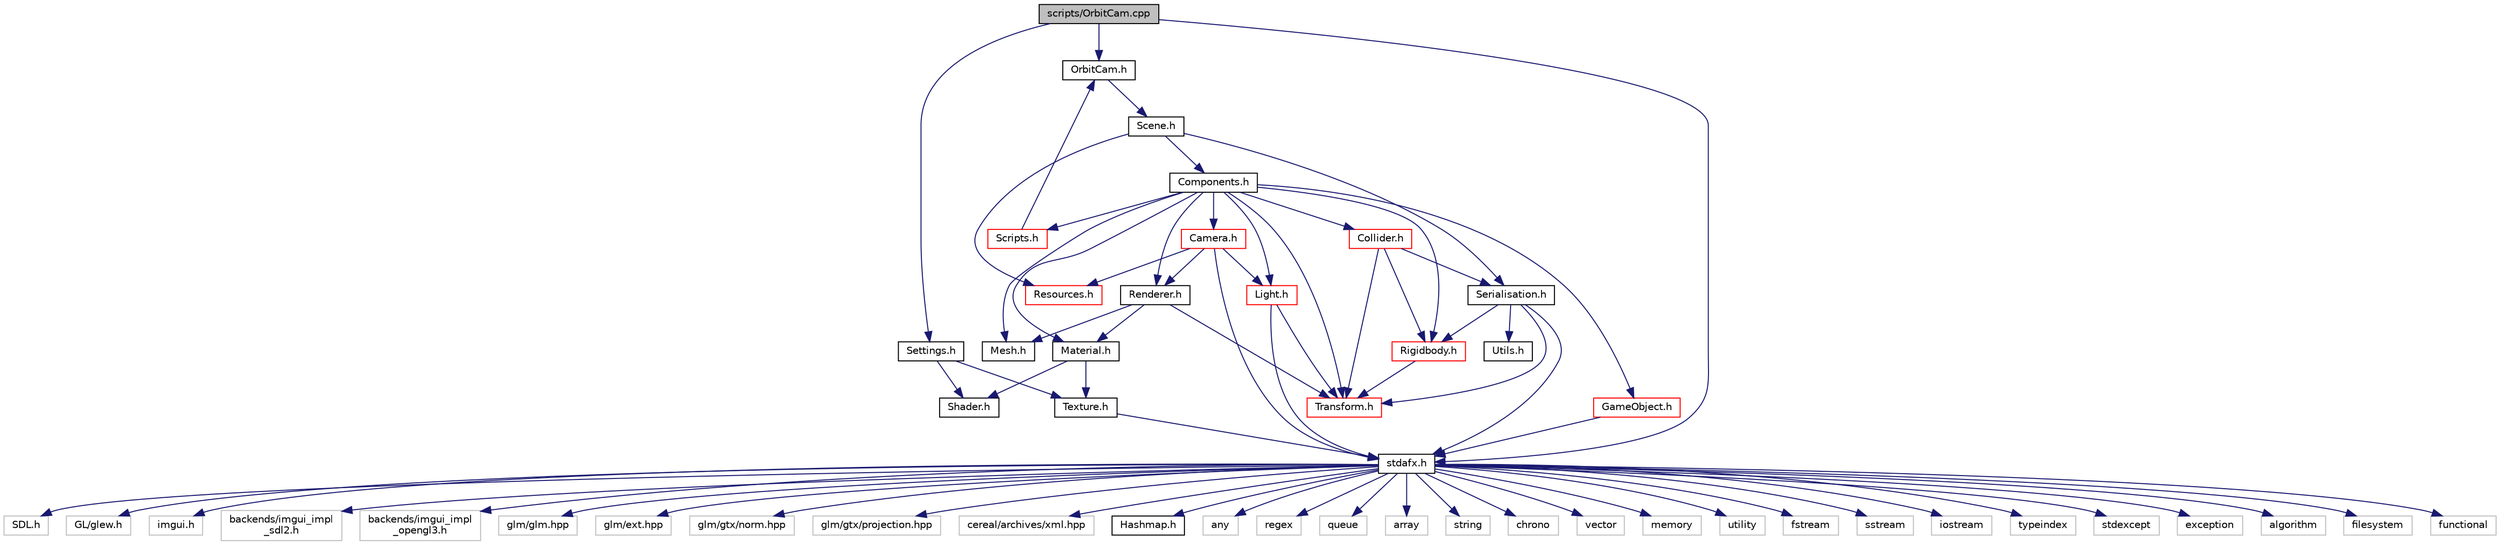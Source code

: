digraph "scripts/OrbitCam.cpp"
{
 // LATEX_PDF_SIZE
  edge [fontname="Helvetica",fontsize="10",labelfontname="Helvetica",labelfontsize="10"];
  node [fontname="Helvetica",fontsize="10",shape=record];
  Node1 [label="scripts/OrbitCam.cpp",height=0.2,width=0.4,color="black", fillcolor="grey75", style="filled", fontcolor="black",tooltip=" "];
  Node1 -> Node2 [color="midnightblue",fontsize="10",style="solid",fontname="Helvetica"];
  Node2 [label="stdafx.h",height=0.2,width=0.4,color="black", fillcolor="white", style="filled",URL="$stdafx_8h.html",tooltip=" "];
  Node2 -> Node3 [color="midnightblue",fontsize="10",style="solid",fontname="Helvetica"];
  Node3 [label="SDL.h",height=0.2,width=0.4,color="grey75", fillcolor="white", style="filled",tooltip=" "];
  Node2 -> Node4 [color="midnightblue",fontsize="10",style="solid",fontname="Helvetica"];
  Node4 [label="GL/glew.h",height=0.2,width=0.4,color="grey75", fillcolor="white", style="filled",tooltip=" "];
  Node2 -> Node5 [color="midnightblue",fontsize="10",style="solid",fontname="Helvetica"];
  Node5 [label="imgui.h",height=0.2,width=0.4,color="grey75", fillcolor="white", style="filled",tooltip=" "];
  Node2 -> Node6 [color="midnightblue",fontsize="10",style="solid",fontname="Helvetica"];
  Node6 [label="backends/imgui_impl\l_sdl2.h",height=0.2,width=0.4,color="grey75", fillcolor="white", style="filled",tooltip=" "];
  Node2 -> Node7 [color="midnightblue",fontsize="10",style="solid",fontname="Helvetica"];
  Node7 [label="backends/imgui_impl\l_opengl3.h",height=0.2,width=0.4,color="grey75", fillcolor="white", style="filled",tooltip=" "];
  Node2 -> Node8 [color="midnightblue",fontsize="10",style="solid",fontname="Helvetica"];
  Node8 [label="glm/glm.hpp",height=0.2,width=0.4,color="grey75", fillcolor="white", style="filled",tooltip=" "];
  Node2 -> Node9 [color="midnightblue",fontsize="10",style="solid",fontname="Helvetica"];
  Node9 [label="glm/ext.hpp",height=0.2,width=0.4,color="grey75", fillcolor="white", style="filled",tooltip=" "];
  Node2 -> Node10 [color="midnightblue",fontsize="10",style="solid",fontname="Helvetica"];
  Node10 [label="glm/gtx/norm.hpp",height=0.2,width=0.4,color="grey75", fillcolor="white", style="filled",tooltip=" "];
  Node2 -> Node11 [color="midnightblue",fontsize="10",style="solid",fontname="Helvetica"];
  Node11 [label="glm/gtx/projection.hpp",height=0.2,width=0.4,color="grey75", fillcolor="white", style="filled",tooltip=" "];
  Node2 -> Node12 [color="midnightblue",fontsize="10",style="solid",fontname="Helvetica"];
  Node12 [label="cereal/archives/xml.hpp",height=0.2,width=0.4,color="grey75", fillcolor="white", style="filled",tooltip=" "];
  Node2 -> Node13 [color="midnightblue",fontsize="10",style="solid",fontname="Helvetica"];
  Node13 [label="Hashmap.h",height=0.2,width=0.4,color="black", fillcolor="white", style="filled",URL="$_hashmap_8h.html",tooltip=" "];
  Node2 -> Node14 [color="midnightblue",fontsize="10",style="solid",fontname="Helvetica"];
  Node14 [label="any",height=0.2,width=0.4,color="grey75", fillcolor="white", style="filled",tooltip=" "];
  Node2 -> Node15 [color="midnightblue",fontsize="10",style="solid",fontname="Helvetica"];
  Node15 [label="regex",height=0.2,width=0.4,color="grey75", fillcolor="white", style="filled",tooltip=" "];
  Node2 -> Node16 [color="midnightblue",fontsize="10",style="solid",fontname="Helvetica"];
  Node16 [label="queue",height=0.2,width=0.4,color="grey75", fillcolor="white", style="filled",tooltip=" "];
  Node2 -> Node17 [color="midnightblue",fontsize="10",style="solid",fontname="Helvetica"];
  Node17 [label="array",height=0.2,width=0.4,color="grey75", fillcolor="white", style="filled",tooltip=" "];
  Node2 -> Node18 [color="midnightblue",fontsize="10",style="solid",fontname="Helvetica"];
  Node18 [label="string",height=0.2,width=0.4,color="grey75", fillcolor="white", style="filled",tooltip=" "];
  Node2 -> Node19 [color="midnightblue",fontsize="10",style="solid",fontname="Helvetica"];
  Node19 [label="chrono",height=0.2,width=0.4,color="grey75", fillcolor="white", style="filled",tooltip=" "];
  Node2 -> Node20 [color="midnightblue",fontsize="10",style="solid",fontname="Helvetica"];
  Node20 [label="vector",height=0.2,width=0.4,color="grey75", fillcolor="white", style="filled",tooltip=" "];
  Node2 -> Node21 [color="midnightblue",fontsize="10",style="solid",fontname="Helvetica"];
  Node21 [label="memory",height=0.2,width=0.4,color="grey75", fillcolor="white", style="filled",tooltip=" "];
  Node2 -> Node22 [color="midnightblue",fontsize="10",style="solid",fontname="Helvetica"];
  Node22 [label="utility",height=0.2,width=0.4,color="grey75", fillcolor="white", style="filled",tooltip=" "];
  Node2 -> Node23 [color="midnightblue",fontsize="10",style="solid",fontname="Helvetica"];
  Node23 [label="fstream",height=0.2,width=0.4,color="grey75", fillcolor="white", style="filled",tooltip=" "];
  Node2 -> Node24 [color="midnightblue",fontsize="10",style="solid",fontname="Helvetica"];
  Node24 [label="sstream",height=0.2,width=0.4,color="grey75", fillcolor="white", style="filled",tooltip=" "];
  Node2 -> Node25 [color="midnightblue",fontsize="10",style="solid",fontname="Helvetica"];
  Node25 [label="iostream",height=0.2,width=0.4,color="grey75", fillcolor="white", style="filled",tooltip=" "];
  Node2 -> Node26 [color="midnightblue",fontsize="10",style="solid",fontname="Helvetica"];
  Node26 [label="typeindex",height=0.2,width=0.4,color="grey75", fillcolor="white", style="filled",tooltip=" "];
  Node2 -> Node27 [color="midnightblue",fontsize="10",style="solid",fontname="Helvetica"];
  Node27 [label="stdexcept",height=0.2,width=0.4,color="grey75", fillcolor="white", style="filled",tooltip=" "];
  Node2 -> Node28 [color="midnightblue",fontsize="10",style="solid",fontname="Helvetica"];
  Node28 [label="exception",height=0.2,width=0.4,color="grey75", fillcolor="white", style="filled",tooltip=" "];
  Node2 -> Node29 [color="midnightblue",fontsize="10",style="solid",fontname="Helvetica"];
  Node29 [label="algorithm",height=0.2,width=0.4,color="grey75", fillcolor="white", style="filled",tooltip=" "];
  Node2 -> Node30 [color="midnightblue",fontsize="10",style="solid",fontname="Helvetica"];
  Node30 [label="filesystem",height=0.2,width=0.4,color="grey75", fillcolor="white", style="filled",tooltip=" "];
  Node2 -> Node31 [color="midnightblue",fontsize="10",style="solid",fontname="Helvetica"];
  Node31 [label="functional",height=0.2,width=0.4,color="grey75", fillcolor="white", style="filled",tooltip=" "];
  Node1 -> Node32 [color="midnightblue",fontsize="10",style="solid",fontname="Helvetica"];
  Node32 [label="OrbitCam.h",height=0.2,width=0.4,color="black", fillcolor="white", style="filled",URL="$_orbit_cam_8h.html",tooltip=" "];
  Node32 -> Node33 [color="midnightblue",fontsize="10",style="solid",fontname="Helvetica"];
  Node33 [label="Scene.h",height=0.2,width=0.4,color="black", fillcolor="white", style="filled",URL="$_scene_8h.html",tooltip=" "];
  Node33 -> Node34 [color="midnightblue",fontsize="10",style="solid",fontname="Helvetica"];
  Node34 [label="Components.h",height=0.2,width=0.4,color="black", fillcolor="white", style="filled",URL="$_components_8h.html",tooltip=" "];
  Node34 -> Node35 [color="midnightblue",fontsize="10",style="solid",fontname="Helvetica"];
  Node35 [label="Transform.h",height=0.2,width=0.4,color="red", fillcolor="white", style="filled",URL="$_transform_8h.html",tooltip=" "];
  Node34 -> Node38 [color="midnightblue",fontsize="10",style="solid",fontname="Helvetica"];
  Node38 [label="Rigidbody.h",height=0.2,width=0.4,color="red", fillcolor="white", style="filled",URL="$_rigidbody_8h.html",tooltip=" "];
  Node38 -> Node35 [color="midnightblue",fontsize="10",style="solid",fontname="Helvetica"];
  Node34 -> Node40 [color="midnightblue",fontsize="10",style="solid",fontname="Helvetica"];
  Node40 [label="Collider.h",height=0.2,width=0.4,color="red", fillcolor="white", style="filled",URL="$_collider_8h.html",tooltip=" "];
  Node40 -> Node35 [color="midnightblue",fontsize="10",style="solid",fontname="Helvetica"];
  Node40 -> Node38 [color="midnightblue",fontsize="10",style="solid",fontname="Helvetica"];
  Node40 -> Node42 [color="midnightblue",fontsize="10",style="solid",fontname="Helvetica"];
  Node42 [label="Serialisation.h",height=0.2,width=0.4,color="black", fillcolor="white", style="filled",URL="$_serialisation_8h.html",tooltip=" "];
  Node42 -> Node2 [color="midnightblue",fontsize="10",style="solid",fontname="Helvetica"];
  Node42 -> Node35 [color="midnightblue",fontsize="10",style="solid",fontname="Helvetica"];
  Node42 -> Node38 [color="midnightblue",fontsize="10",style="solid",fontname="Helvetica"];
  Node42 -> Node43 [color="midnightblue",fontsize="10",style="solid",fontname="Helvetica"];
  Node43 [label="Utils.h",height=0.2,width=0.4,color="black", fillcolor="white", style="filled",URL="$_utils_8h.html",tooltip=" "];
  Node34 -> Node44 [color="midnightblue",fontsize="10",style="solid",fontname="Helvetica"];
  Node44 [label="Camera.h",height=0.2,width=0.4,color="red", fillcolor="white", style="filled",URL="$_camera_8h.html",tooltip=" "];
  Node44 -> Node2 [color="midnightblue",fontsize="10",style="solid",fontname="Helvetica"];
  Node44 -> Node47 [color="midnightblue",fontsize="10",style="solid",fontname="Helvetica"];
  Node47 [label="Renderer.h",height=0.2,width=0.4,color="black", fillcolor="white", style="filled",URL="$_renderer_8h.html",tooltip=" "];
  Node47 -> Node35 [color="midnightblue",fontsize="10",style="solid",fontname="Helvetica"];
  Node47 -> Node48 [color="midnightblue",fontsize="10",style="solid",fontname="Helvetica"];
  Node48 [label="Mesh.h",height=0.2,width=0.4,color="black", fillcolor="white", style="filled",URL="$_mesh_8h.html",tooltip=" "];
  Node47 -> Node49 [color="midnightblue",fontsize="10",style="solid",fontname="Helvetica"];
  Node49 [label="Material.h",height=0.2,width=0.4,color="black", fillcolor="white", style="filled",URL="$_material_8h.html",tooltip=" "];
  Node49 -> Node50 [color="midnightblue",fontsize="10",style="solid",fontname="Helvetica"];
  Node50 [label="Shader.h",height=0.2,width=0.4,color="black", fillcolor="white", style="filled",URL="$_shader_8h.html",tooltip=" "];
  Node49 -> Node46 [color="midnightblue",fontsize="10",style="solid",fontname="Helvetica"];
  Node46 [label="Texture.h",height=0.2,width=0.4,color="black", fillcolor="white", style="filled",URL="$_texture_8h.html",tooltip=" "];
  Node46 -> Node2 [color="midnightblue",fontsize="10",style="solid",fontname="Helvetica"];
  Node44 -> Node52 [color="midnightblue",fontsize="10",style="solid",fontname="Helvetica"];
  Node52 [label="Light.h",height=0.2,width=0.4,color="red", fillcolor="white", style="filled",URL="$_light_8h.html",tooltip=" "];
  Node52 -> Node2 [color="midnightblue",fontsize="10",style="solid",fontname="Helvetica"];
  Node52 -> Node35 [color="midnightblue",fontsize="10",style="solid",fontname="Helvetica"];
  Node44 -> Node53 [color="midnightblue",fontsize="10",style="solid",fontname="Helvetica"];
  Node53 [label="Resources.h",height=0.2,width=0.4,color="red", fillcolor="white", style="filled",URL="$_resources_8h.html",tooltip=" "];
  Node34 -> Node52 [color="midnightblue",fontsize="10",style="solid",fontname="Helvetica"];
  Node34 -> Node49 [color="midnightblue",fontsize="10",style="solid",fontname="Helvetica"];
  Node34 -> Node48 [color="midnightblue",fontsize="10",style="solid",fontname="Helvetica"];
  Node34 -> Node47 [color="midnightblue",fontsize="10",style="solid",fontname="Helvetica"];
  Node34 -> Node56 [color="midnightblue",fontsize="10",style="solid",fontname="Helvetica"];
  Node56 [label="Scripts.h",height=0.2,width=0.4,color="red", fillcolor="white", style="filled",URL="$_scripts_8h.html",tooltip=" "];
  Node56 -> Node32 [color="midnightblue",fontsize="10",style="solid",fontname="Helvetica"];
  Node34 -> Node37 [color="midnightblue",fontsize="10",style="solid",fontname="Helvetica"];
  Node37 [label="GameObject.h",height=0.2,width=0.4,color="red", fillcolor="white", style="filled",URL="$_game_object_8h.html",tooltip=" "];
  Node37 -> Node2 [color="midnightblue",fontsize="10",style="solid",fontname="Helvetica"];
  Node33 -> Node42 [color="midnightblue",fontsize="10",style="solid",fontname="Helvetica"];
  Node33 -> Node53 [color="midnightblue",fontsize="10",style="solid",fontname="Helvetica"];
  Node1 -> Node61 [color="midnightblue",fontsize="10",style="solid",fontname="Helvetica"];
  Node61 [label="Settings.h",height=0.2,width=0.4,color="black", fillcolor="white", style="filled",URL="$_settings_8h.html",tooltip=" "];
  Node61 -> Node46 [color="midnightblue",fontsize="10",style="solid",fontname="Helvetica"];
  Node61 -> Node50 [color="midnightblue",fontsize="10",style="solid",fontname="Helvetica"];
}
